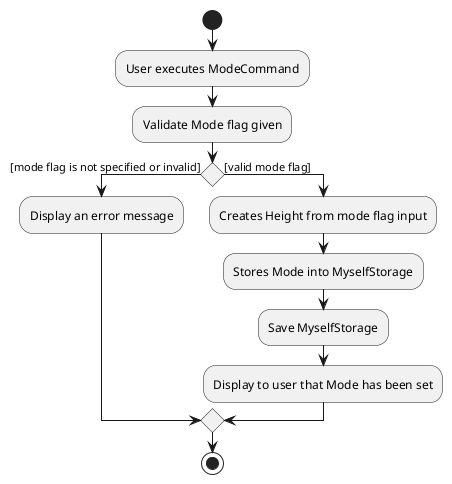 @startuml
/' @author @jarrod-bob'/

start

:User executes ModeCommand;
:Validate Mode flag given;

if () then ([mode flag is not specified or invalid])
    :Display an error message;

else ([valid mode flag])
    :Creates Height from mode flag input;
    :Stores Mode into MyselfStorage;
    :Save MyselfStorage;
    :Display to user that Mode has been set;

endif
stop
@enduml
